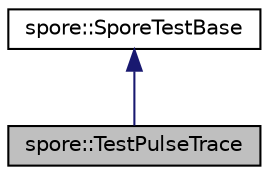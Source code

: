 digraph "spore::TestPulseTrace"
{
  edge [fontname="Helvetica",fontsize="10",labelfontname="Helvetica",labelfontsize="10"];
  node [fontname="Helvetica",fontsize="10",shape=record];
  Node2 [label="spore::TestPulseTrace",height=0.2,width=0.4,color="black", fillcolor="grey75", style="filled", fontcolor="black"];
  Node3 -> Node2 [dir="back",color="midnightblue",fontsize="10",style="solid",fontname="Helvetica"];
  Node3 [label="spore::SporeTestBase",height=0.2,width=0.4,color="black", fillcolor="white", style="filled",URL="$classspore_1_1SporeTestBase.html",tooltip="Base class to all tests. "];
}
